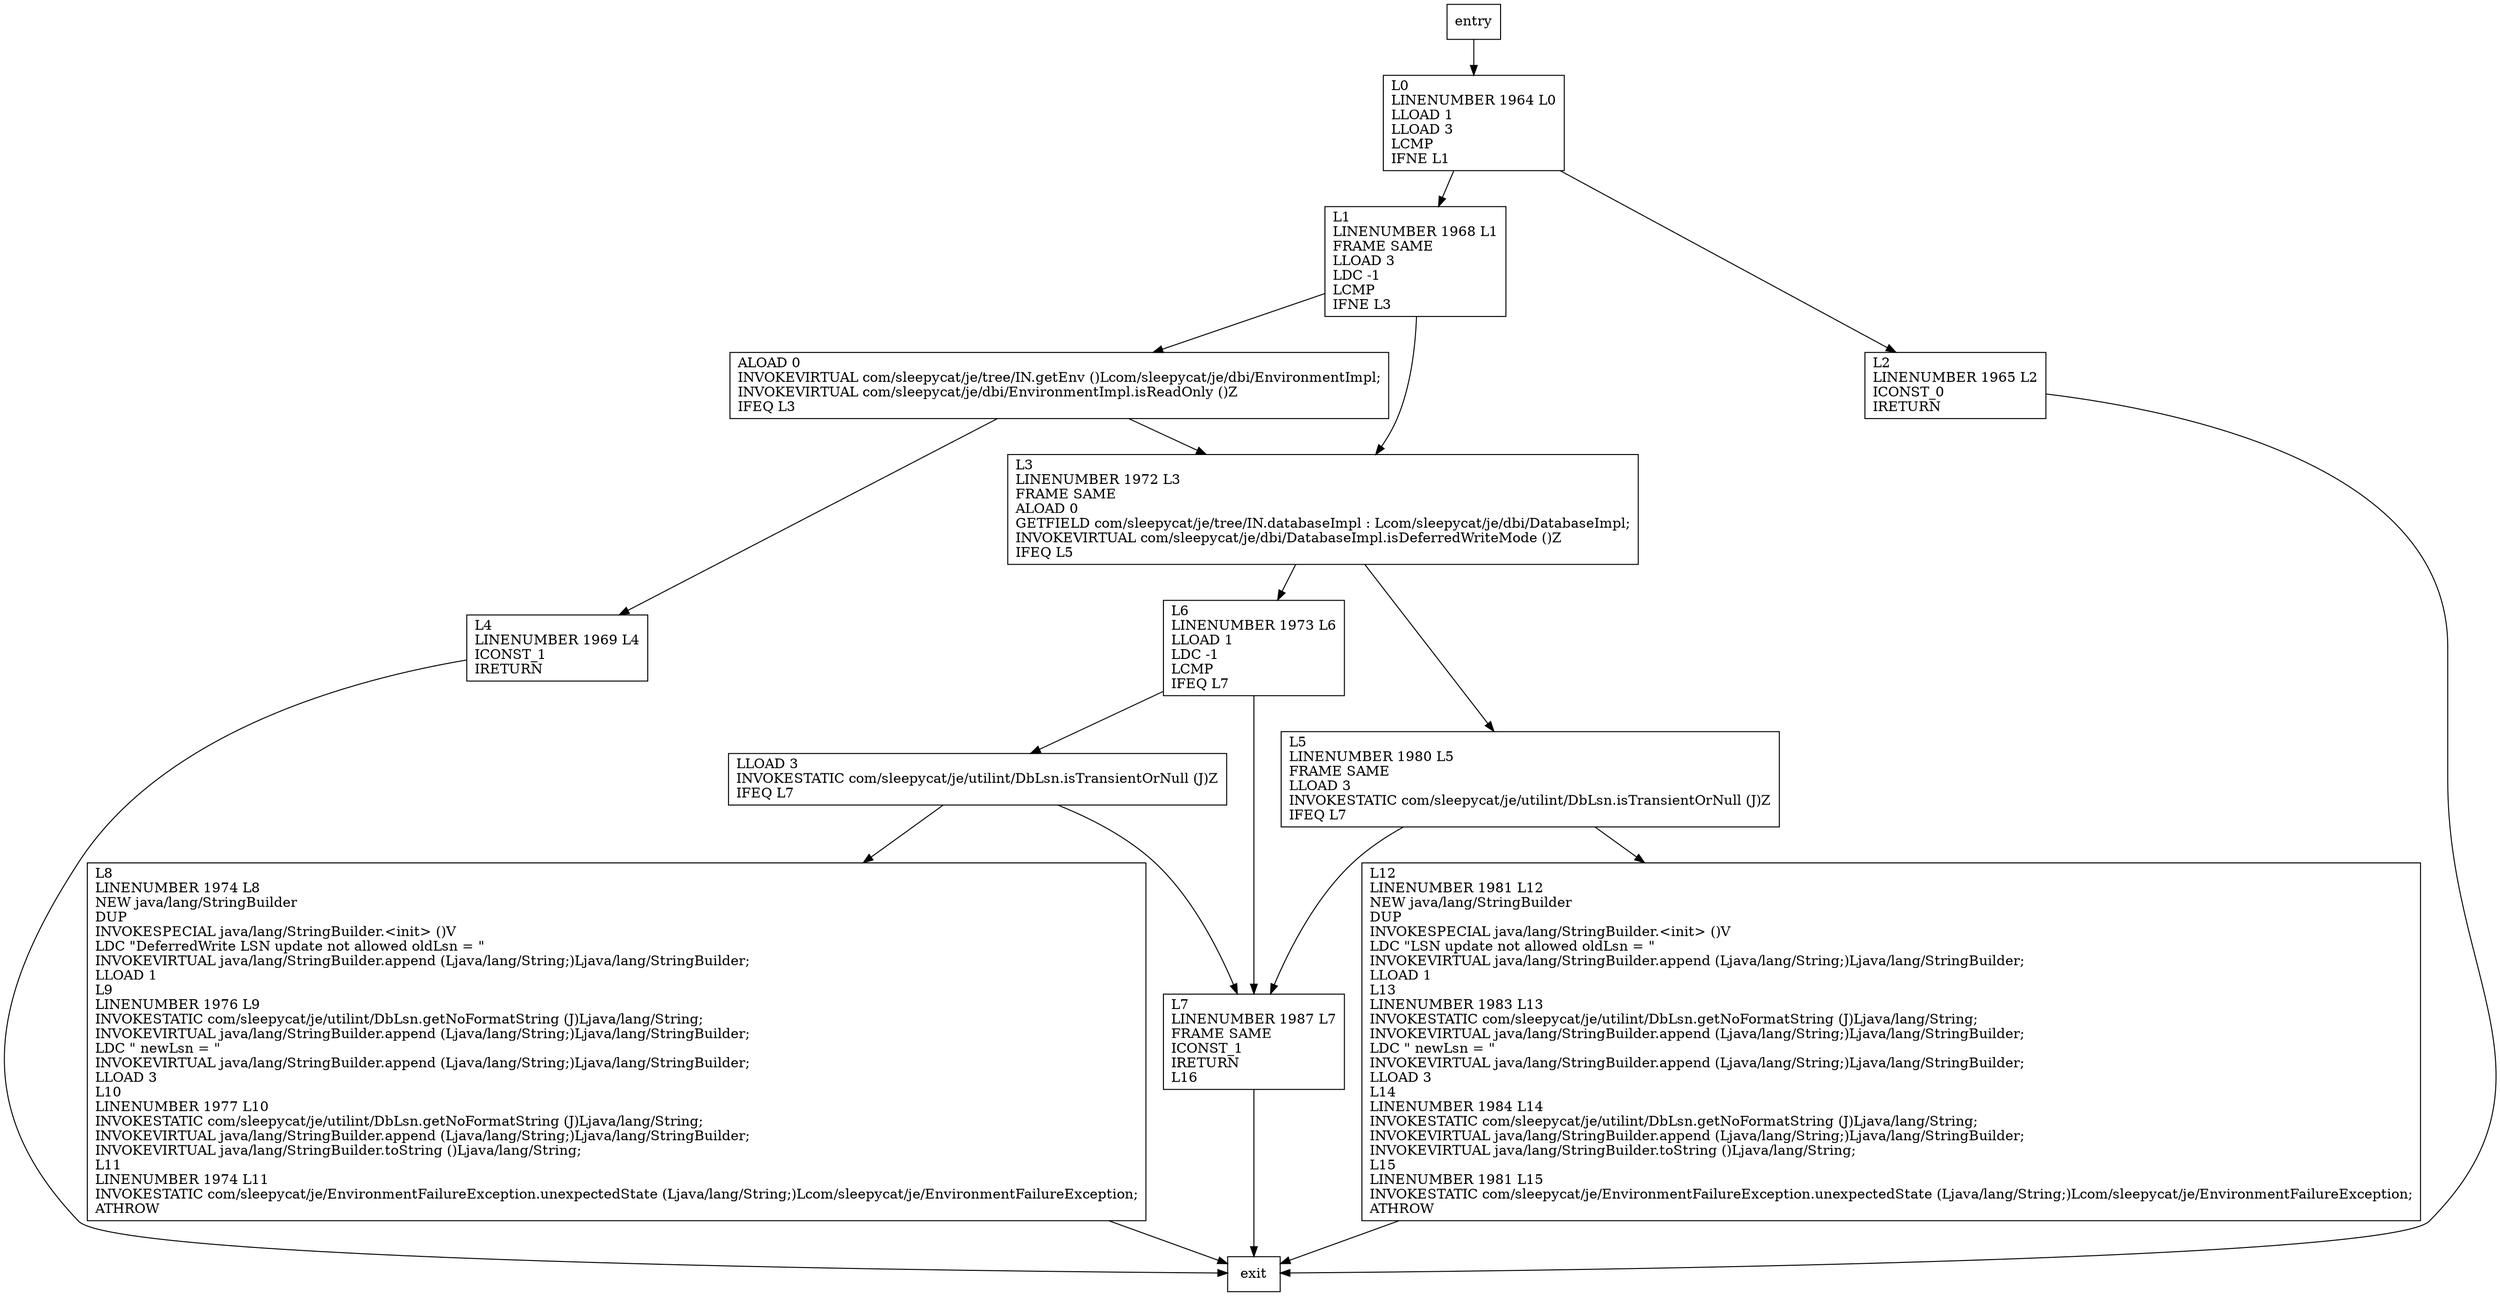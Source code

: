 digraph shouldUpdateLsn {
node [shape=record];
1192773721 [label="L8\lLINENUMBER 1974 L8\lNEW java/lang/StringBuilder\lDUP\lINVOKESPECIAL java/lang/StringBuilder.\<init\> ()V\lLDC \"DeferredWrite LSN update not allowed oldLsn = \"\lINVOKEVIRTUAL java/lang/StringBuilder.append (Ljava/lang/String;)Ljava/lang/StringBuilder;\lLLOAD 1\lL9\lLINENUMBER 1976 L9\lINVOKESTATIC com/sleepycat/je/utilint/DbLsn.getNoFormatString (J)Ljava/lang/String;\lINVOKEVIRTUAL java/lang/StringBuilder.append (Ljava/lang/String;)Ljava/lang/StringBuilder;\lLDC \" newLsn = \"\lINVOKEVIRTUAL java/lang/StringBuilder.append (Ljava/lang/String;)Ljava/lang/StringBuilder;\lLLOAD 3\lL10\lLINENUMBER 1977 L10\lINVOKESTATIC com/sleepycat/je/utilint/DbLsn.getNoFormatString (J)Ljava/lang/String;\lINVOKEVIRTUAL java/lang/StringBuilder.append (Ljava/lang/String;)Ljava/lang/StringBuilder;\lINVOKEVIRTUAL java/lang/StringBuilder.toString ()Ljava/lang/String;\lL11\lLINENUMBER 1974 L11\lINVOKESTATIC com/sleepycat/je/EnvironmentFailureException.unexpectedState (Ljava/lang/String;)Lcom/sleepycat/je/EnvironmentFailureException;\lATHROW\l"];
844030922 [label="L1\lLINENUMBER 1968 L1\lFRAME SAME\lLLOAD 3\lLDC -1\lLCMP\lIFNE L3\l"];
132412605 [label="L2\lLINENUMBER 1965 L2\lICONST_0\lIRETURN\l"];
765712339 [label="L7\lLINENUMBER 1987 L7\lFRAME SAME\lICONST_1\lIRETURN\lL16\l"];
578294406 [label="L12\lLINENUMBER 1981 L12\lNEW java/lang/StringBuilder\lDUP\lINVOKESPECIAL java/lang/StringBuilder.\<init\> ()V\lLDC \"LSN update not allowed oldLsn = \"\lINVOKEVIRTUAL java/lang/StringBuilder.append (Ljava/lang/String;)Ljava/lang/StringBuilder;\lLLOAD 1\lL13\lLINENUMBER 1983 L13\lINVOKESTATIC com/sleepycat/je/utilint/DbLsn.getNoFormatString (J)Ljava/lang/String;\lINVOKEVIRTUAL java/lang/StringBuilder.append (Ljava/lang/String;)Ljava/lang/StringBuilder;\lLDC \" newLsn = \"\lINVOKEVIRTUAL java/lang/StringBuilder.append (Ljava/lang/String;)Ljava/lang/StringBuilder;\lLLOAD 3\lL14\lLINENUMBER 1984 L14\lINVOKESTATIC com/sleepycat/je/utilint/DbLsn.getNoFormatString (J)Ljava/lang/String;\lINVOKEVIRTUAL java/lang/StringBuilder.append (Ljava/lang/String;)Ljava/lang/StringBuilder;\lINVOKEVIRTUAL java/lang/StringBuilder.toString ()Ljava/lang/String;\lL15\lLINENUMBER 1981 L15\lINVOKESTATIC com/sleepycat/je/EnvironmentFailureException.unexpectedState (Ljava/lang/String;)Lcom/sleepycat/je/EnvironmentFailureException;\lATHROW\l"];
2065199032 [label="ALOAD 0\lINVOKEVIRTUAL com/sleepycat/je/tree/IN.getEnv ()Lcom/sleepycat/je/dbi/EnvironmentImpl;\lINVOKEVIRTUAL com/sleepycat/je/dbi/EnvironmentImpl.isReadOnly ()Z\lIFEQ L3\l"];
1671266442 [label="L3\lLINENUMBER 1972 L3\lFRAME SAME\lALOAD 0\lGETFIELD com/sleepycat/je/tree/IN.databaseImpl : Lcom/sleepycat/je/dbi/DatabaseImpl;\lINVOKEVIRTUAL com/sleepycat/je/dbi/DatabaseImpl.isDeferredWriteMode ()Z\lIFEQ L5\l"];
528690672 [label="LLOAD 3\lINVOKESTATIC com/sleepycat/je/utilint/DbLsn.isTransientOrNull (J)Z\lIFEQ L7\l"];
1554552495 [label="L0\lLINENUMBER 1964 L0\lLLOAD 1\lLLOAD 3\lLCMP\lIFNE L1\l"];
451433836 [label="L6\lLINENUMBER 1973 L6\lLLOAD 1\lLDC -1\lLCMP\lIFEQ L7\l"];
1602076154 [label="L4\lLINENUMBER 1969 L4\lICONST_1\lIRETURN\l"];
360583019 [label="L5\lLINENUMBER 1980 L5\lFRAME SAME\lLLOAD 3\lINVOKESTATIC com/sleepycat/je/utilint/DbLsn.isTransientOrNull (J)Z\lIFEQ L7\l"];
entry;
exit;
1192773721 -> exit;
844030922 -> 2065199032;
844030922 -> 1671266442;
132412605 -> exit;
2065199032 -> 1671266442;
2065199032 -> 1602076154;
1671266442 -> 451433836;
1671266442 -> 360583019;
1554552495 -> 844030922;
1554552495 -> 132412605;
451433836 -> 765712339;
451433836 -> 528690672;
entry -> 1554552495;
765712339 -> exit;
578294406 -> exit;
528690672 -> 1192773721;
528690672 -> 765712339;
1602076154 -> exit;
360583019 -> 578294406;
360583019 -> 765712339;
}

